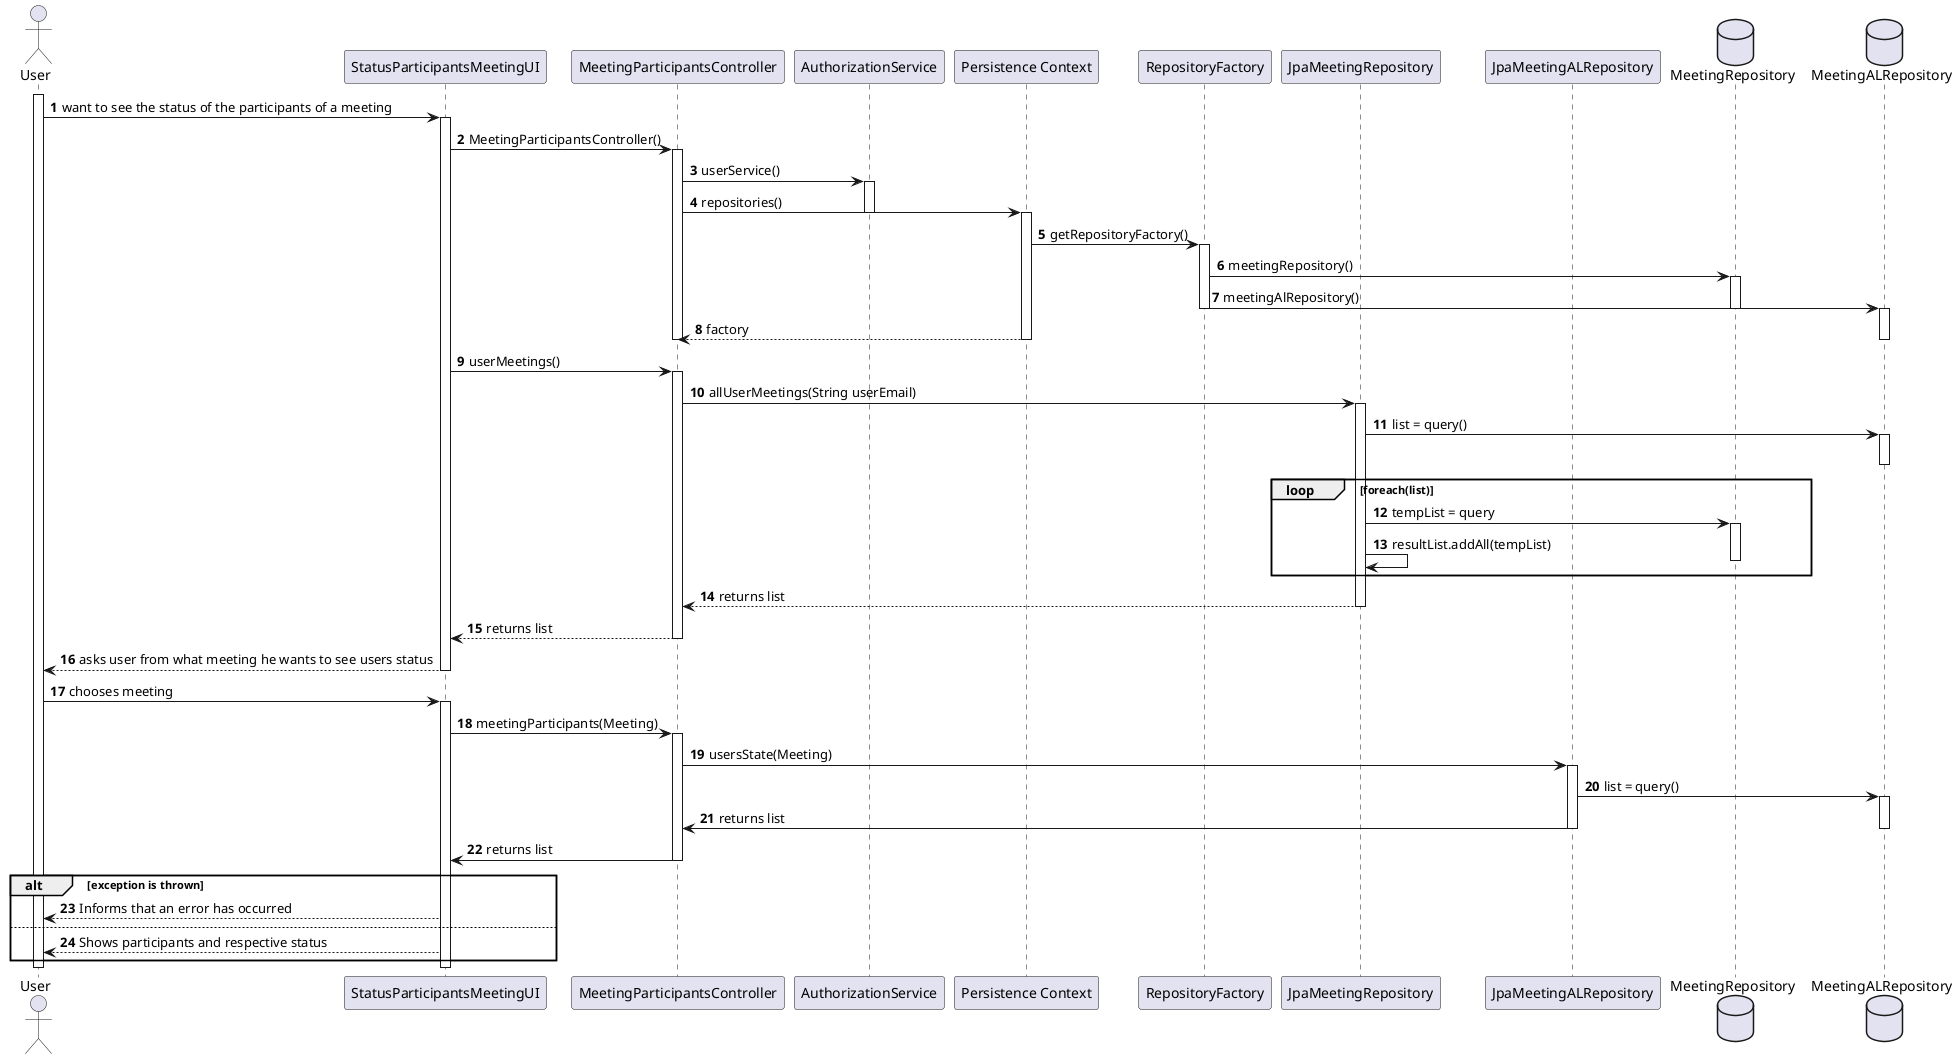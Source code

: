 @startuml
autonumber
actor "User" as U
participant "StatusParticipantsMeetingUI" as UI
participant "MeetingParticipantsController" as CTL
participant "AuthorizationService" as AS
participant "Persistence Context" as PC
participant "RepositoryFactory" as RF
participant "JpaMeetingRepository" as JPAM
participant "JpaMeetingALRepository" as JPAAL
database "MeetingRepository" as MRPS
database "MeetingALRepository" as MALRPS

activate U
U -> UI : want to see the status of the participants of a meeting
activate UI
UI -> CTL : MeetingParticipantsController()
activate CTL
CTL -> AS : userService()
activate AS
CTL -> PC :repositories()
deactivate AS
activate PC
PC -> RF :getRepositoryFactory()
activate RF
RF -> MRPS : meetingRepository()
activate MRPS
RF -> MALRPS : meetingAlRepository()
deactivate MRPS
activate MALRPS
deactivate RF
PC --> CTL : factory
deactivate MALRPS
deactivate CTL
deactivate MRPS
deactivate PC
deactivate RF
UI -> CTL : userMeetings()
activate CTL
CTL -> JPAM : allUserMeetings(String userEmail)
activate JPAM
JPAM -> MALRPS : list = query()
activate MALRPS
loop foreach(list)
    deactivate MALRPS
    JPAM -> MRPS : tempList = query
    activate MRPS
    JPAM -> JPAM : resultList.addAll(tempList)
    deactivate MRPS
end
deactivate MRPS
JPAM --> CTL : returns list
deactivate JPAM
CTL --> UI : returns list
deactivate CTL
UI --> U : asks user from what meeting he wants to see users status
deactivate UI


U -> UI : chooses meeting
activate UI
UI -> CTL : meetingParticipants(Meeting)
activate CTL
CTL -> JPAAL : usersState(Meeting)

activate JPAAL
JPAAL -> MALRPS : list = query()
activate MALRPS
JPAAL -> CTL : returns list
deactivate JPAAL
deactivate MALRPS
deactivate MRPS
CTL -> UI : returns list
deactivate CTL

alt exception is thrown
    UI --> U : Informs that an error has occurred
else
    UI --> U : Shows participants and respective status
end alt
deactivate UI
deactivate U
@enduml